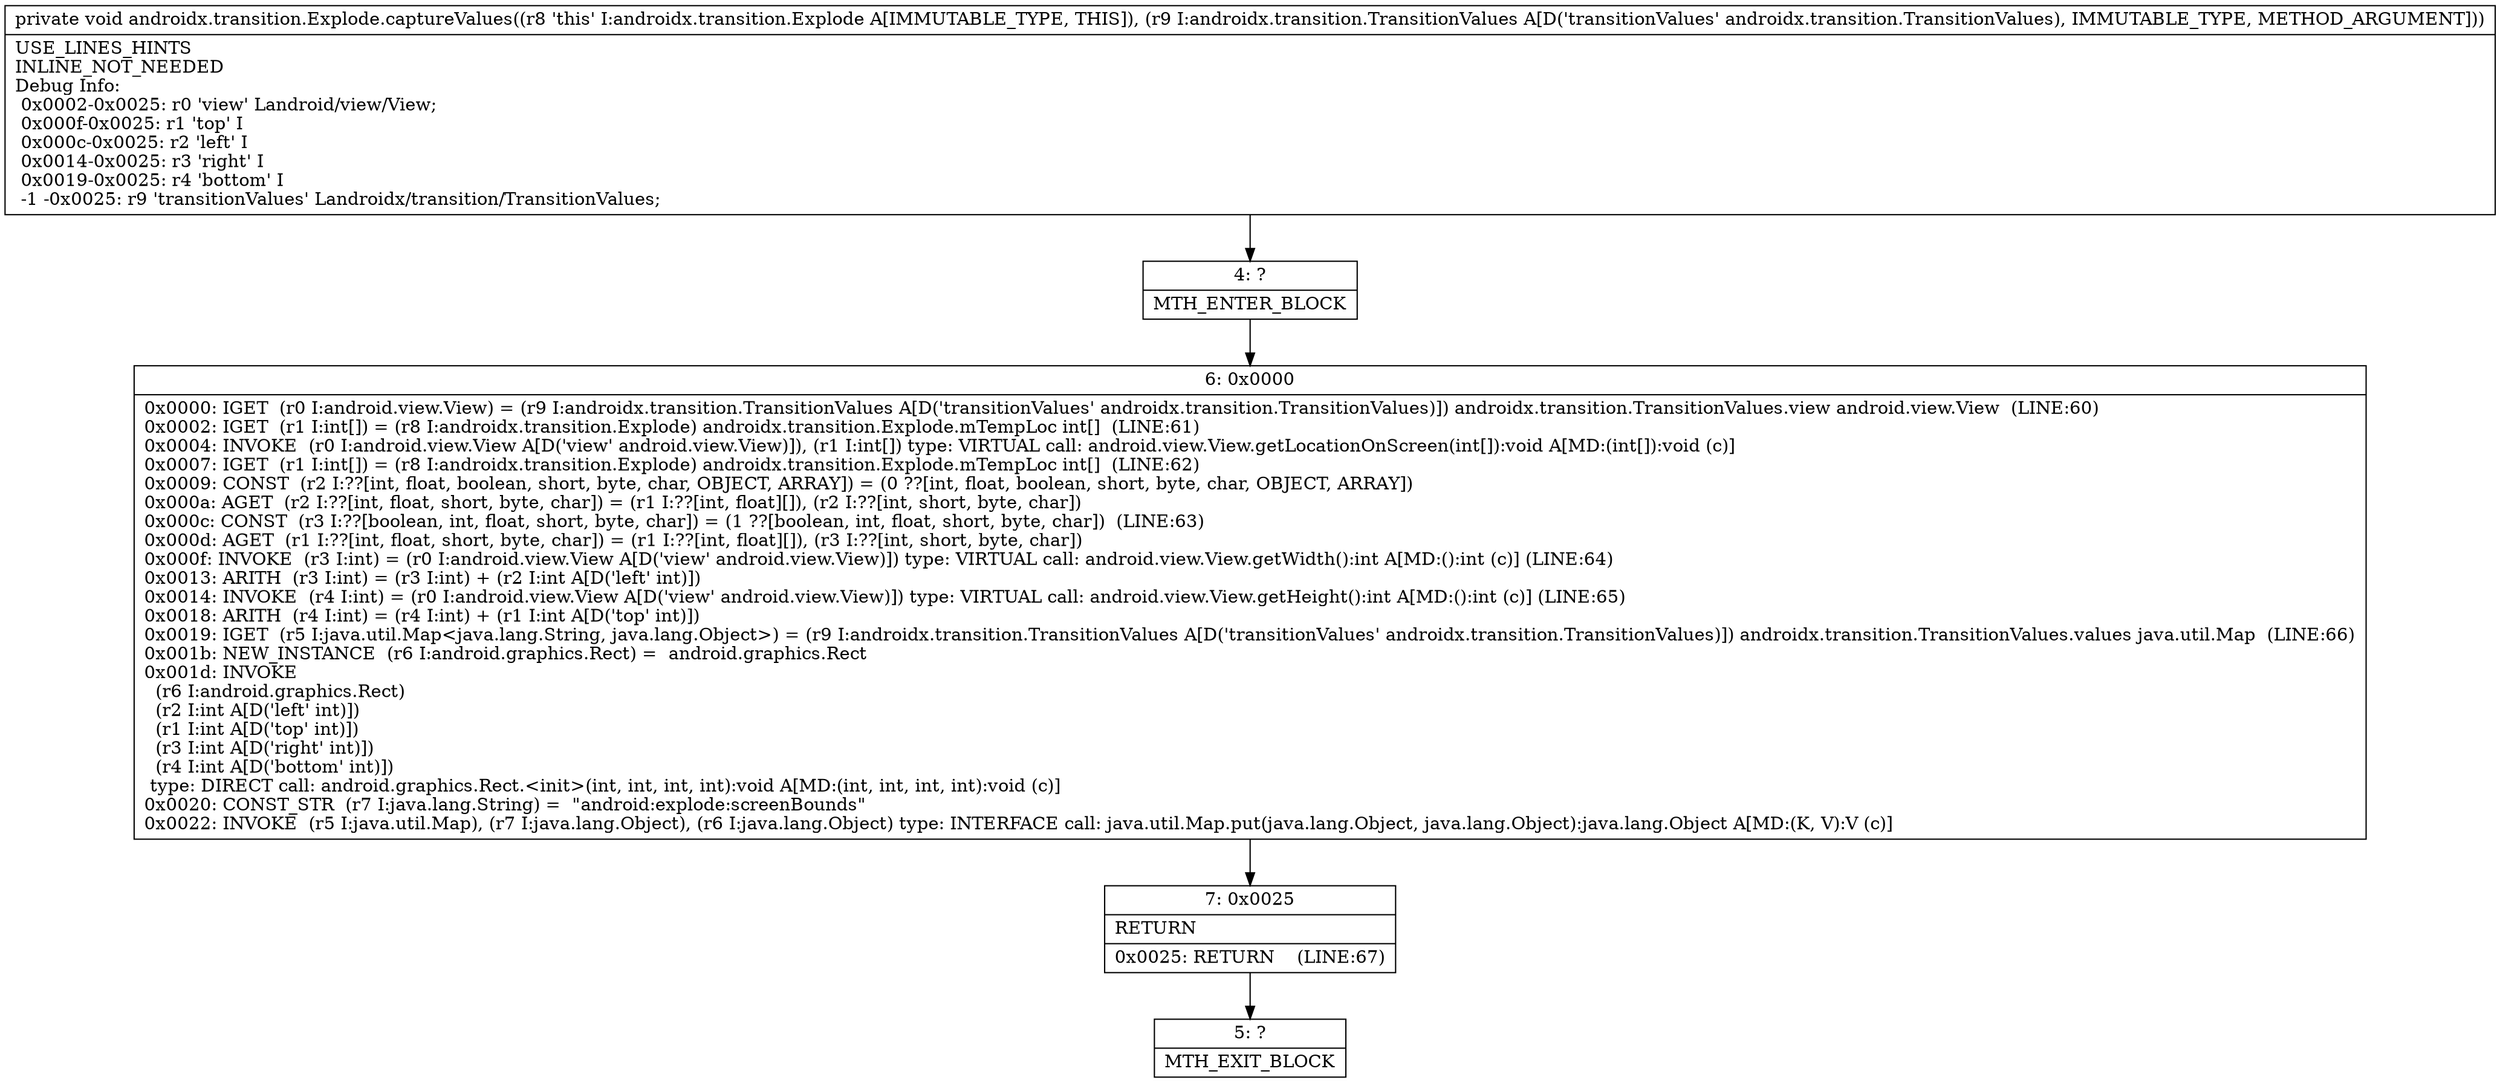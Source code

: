 digraph "CFG forandroidx.transition.Explode.captureValues(Landroidx\/transition\/TransitionValues;)V" {
Node_4 [shape=record,label="{4\:\ ?|MTH_ENTER_BLOCK\l}"];
Node_6 [shape=record,label="{6\:\ 0x0000|0x0000: IGET  (r0 I:android.view.View) = (r9 I:androidx.transition.TransitionValues A[D('transitionValues' androidx.transition.TransitionValues)]) androidx.transition.TransitionValues.view android.view.View  (LINE:60)\l0x0002: IGET  (r1 I:int[]) = (r8 I:androidx.transition.Explode) androidx.transition.Explode.mTempLoc int[]  (LINE:61)\l0x0004: INVOKE  (r0 I:android.view.View A[D('view' android.view.View)]), (r1 I:int[]) type: VIRTUAL call: android.view.View.getLocationOnScreen(int[]):void A[MD:(int[]):void (c)]\l0x0007: IGET  (r1 I:int[]) = (r8 I:androidx.transition.Explode) androidx.transition.Explode.mTempLoc int[]  (LINE:62)\l0x0009: CONST  (r2 I:??[int, float, boolean, short, byte, char, OBJECT, ARRAY]) = (0 ??[int, float, boolean, short, byte, char, OBJECT, ARRAY]) \l0x000a: AGET  (r2 I:??[int, float, short, byte, char]) = (r1 I:??[int, float][]), (r2 I:??[int, short, byte, char]) \l0x000c: CONST  (r3 I:??[boolean, int, float, short, byte, char]) = (1 ??[boolean, int, float, short, byte, char])  (LINE:63)\l0x000d: AGET  (r1 I:??[int, float, short, byte, char]) = (r1 I:??[int, float][]), (r3 I:??[int, short, byte, char]) \l0x000f: INVOKE  (r3 I:int) = (r0 I:android.view.View A[D('view' android.view.View)]) type: VIRTUAL call: android.view.View.getWidth():int A[MD:():int (c)] (LINE:64)\l0x0013: ARITH  (r3 I:int) = (r3 I:int) + (r2 I:int A[D('left' int)]) \l0x0014: INVOKE  (r4 I:int) = (r0 I:android.view.View A[D('view' android.view.View)]) type: VIRTUAL call: android.view.View.getHeight():int A[MD:():int (c)] (LINE:65)\l0x0018: ARITH  (r4 I:int) = (r4 I:int) + (r1 I:int A[D('top' int)]) \l0x0019: IGET  (r5 I:java.util.Map\<java.lang.String, java.lang.Object\>) = (r9 I:androidx.transition.TransitionValues A[D('transitionValues' androidx.transition.TransitionValues)]) androidx.transition.TransitionValues.values java.util.Map  (LINE:66)\l0x001b: NEW_INSTANCE  (r6 I:android.graphics.Rect) =  android.graphics.Rect \l0x001d: INVOKE  \l  (r6 I:android.graphics.Rect)\l  (r2 I:int A[D('left' int)])\l  (r1 I:int A[D('top' int)])\l  (r3 I:int A[D('right' int)])\l  (r4 I:int A[D('bottom' int)])\l type: DIRECT call: android.graphics.Rect.\<init\>(int, int, int, int):void A[MD:(int, int, int, int):void (c)]\l0x0020: CONST_STR  (r7 I:java.lang.String) =  \"android:explode:screenBounds\" \l0x0022: INVOKE  (r5 I:java.util.Map), (r7 I:java.lang.Object), (r6 I:java.lang.Object) type: INTERFACE call: java.util.Map.put(java.lang.Object, java.lang.Object):java.lang.Object A[MD:(K, V):V (c)]\l}"];
Node_7 [shape=record,label="{7\:\ 0x0025|RETURN\l|0x0025: RETURN    (LINE:67)\l}"];
Node_5 [shape=record,label="{5\:\ ?|MTH_EXIT_BLOCK\l}"];
MethodNode[shape=record,label="{private void androidx.transition.Explode.captureValues((r8 'this' I:androidx.transition.Explode A[IMMUTABLE_TYPE, THIS]), (r9 I:androidx.transition.TransitionValues A[D('transitionValues' androidx.transition.TransitionValues), IMMUTABLE_TYPE, METHOD_ARGUMENT]))  | USE_LINES_HINTS\lINLINE_NOT_NEEDED\lDebug Info:\l  0x0002\-0x0025: r0 'view' Landroid\/view\/View;\l  0x000f\-0x0025: r1 'top' I\l  0x000c\-0x0025: r2 'left' I\l  0x0014\-0x0025: r3 'right' I\l  0x0019\-0x0025: r4 'bottom' I\l  \-1 \-0x0025: r9 'transitionValues' Landroidx\/transition\/TransitionValues;\l}"];
MethodNode -> Node_4;Node_4 -> Node_6;
Node_6 -> Node_7;
Node_7 -> Node_5;
}

